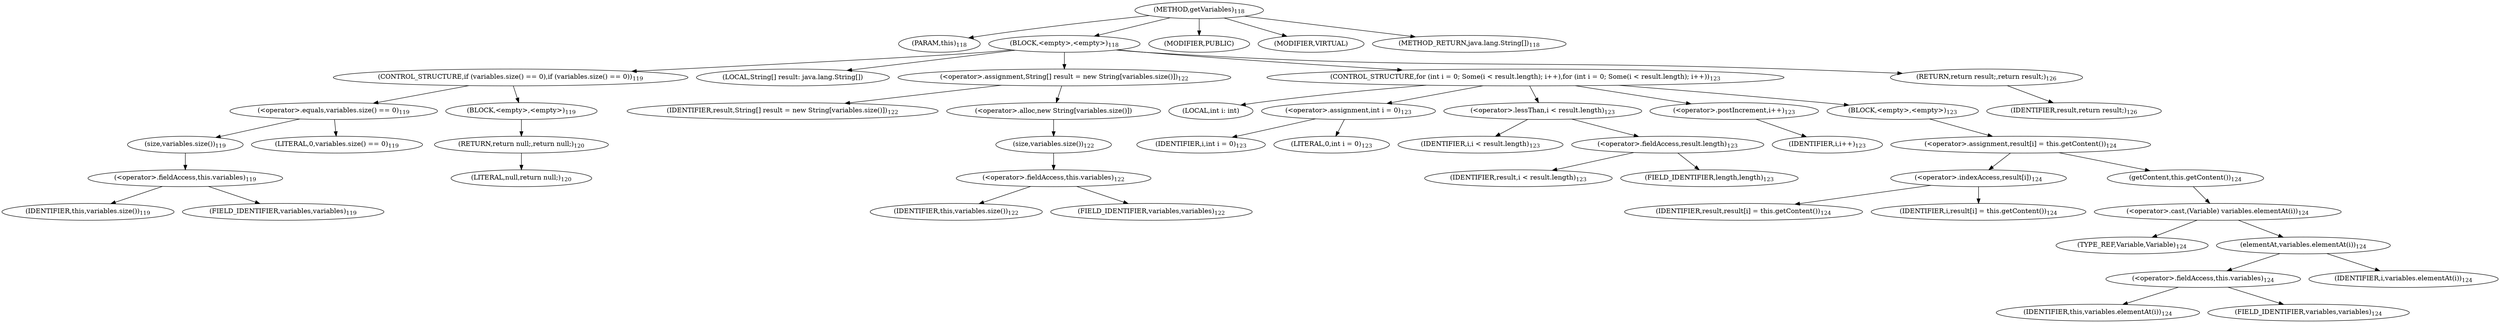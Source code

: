 digraph "getVariables" {  
"200" [label = <(METHOD,getVariables)<SUB>118</SUB>> ]
"201" [label = <(PARAM,this)<SUB>118</SUB>> ]
"202" [label = <(BLOCK,&lt;empty&gt;,&lt;empty&gt;)<SUB>118</SUB>> ]
"203" [label = <(CONTROL_STRUCTURE,if (variables.size() == 0),if (variables.size() == 0))<SUB>119</SUB>> ]
"204" [label = <(&lt;operator&gt;.equals,variables.size() == 0)<SUB>119</SUB>> ]
"205" [label = <(size,variables.size())<SUB>119</SUB>> ]
"206" [label = <(&lt;operator&gt;.fieldAccess,this.variables)<SUB>119</SUB>> ]
"207" [label = <(IDENTIFIER,this,variables.size())<SUB>119</SUB>> ]
"208" [label = <(FIELD_IDENTIFIER,variables,variables)<SUB>119</SUB>> ]
"209" [label = <(LITERAL,0,variables.size() == 0)<SUB>119</SUB>> ]
"210" [label = <(BLOCK,&lt;empty&gt;,&lt;empty&gt;)<SUB>119</SUB>> ]
"211" [label = <(RETURN,return null;,return null;)<SUB>120</SUB>> ]
"212" [label = <(LITERAL,null,return null;)<SUB>120</SUB>> ]
"213" [label = <(LOCAL,String[] result: java.lang.String[])> ]
"214" [label = <(&lt;operator&gt;.assignment,String[] result = new String[variables.size()])<SUB>122</SUB>> ]
"215" [label = <(IDENTIFIER,result,String[] result = new String[variables.size()])<SUB>122</SUB>> ]
"216" [label = <(&lt;operator&gt;.alloc,new String[variables.size()])> ]
"217" [label = <(size,variables.size())<SUB>122</SUB>> ]
"218" [label = <(&lt;operator&gt;.fieldAccess,this.variables)<SUB>122</SUB>> ]
"219" [label = <(IDENTIFIER,this,variables.size())<SUB>122</SUB>> ]
"220" [label = <(FIELD_IDENTIFIER,variables,variables)<SUB>122</SUB>> ]
"221" [label = <(CONTROL_STRUCTURE,for (int i = 0; Some(i &lt; result.length); i++),for (int i = 0; Some(i &lt; result.length); i++))<SUB>123</SUB>> ]
"222" [label = <(LOCAL,int i: int)> ]
"223" [label = <(&lt;operator&gt;.assignment,int i = 0)<SUB>123</SUB>> ]
"224" [label = <(IDENTIFIER,i,int i = 0)<SUB>123</SUB>> ]
"225" [label = <(LITERAL,0,int i = 0)<SUB>123</SUB>> ]
"226" [label = <(&lt;operator&gt;.lessThan,i &lt; result.length)<SUB>123</SUB>> ]
"227" [label = <(IDENTIFIER,i,i &lt; result.length)<SUB>123</SUB>> ]
"228" [label = <(&lt;operator&gt;.fieldAccess,result.length)<SUB>123</SUB>> ]
"229" [label = <(IDENTIFIER,result,i &lt; result.length)<SUB>123</SUB>> ]
"230" [label = <(FIELD_IDENTIFIER,length,length)<SUB>123</SUB>> ]
"231" [label = <(&lt;operator&gt;.postIncrement,i++)<SUB>123</SUB>> ]
"232" [label = <(IDENTIFIER,i,i++)<SUB>123</SUB>> ]
"233" [label = <(BLOCK,&lt;empty&gt;,&lt;empty&gt;)<SUB>123</SUB>> ]
"234" [label = <(&lt;operator&gt;.assignment,result[i] = this.getContent())<SUB>124</SUB>> ]
"235" [label = <(&lt;operator&gt;.indexAccess,result[i])<SUB>124</SUB>> ]
"236" [label = <(IDENTIFIER,result,result[i] = this.getContent())<SUB>124</SUB>> ]
"237" [label = <(IDENTIFIER,i,result[i] = this.getContent())<SUB>124</SUB>> ]
"238" [label = <(getContent,this.getContent())<SUB>124</SUB>> ]
"239" [label = <(&lt;operator&gt;.cast,(Variable) variables.elementAt(i))<SUB>124</SUB>> ]
"240" [label = <(TYPE_REF,Variable,Variable)<SUB>124</SUB>> ]
"241" [label = <(elementAt,variables.elementAt(i))<SUB>124</SUB>> ]
"242" [label = <(&lt;operator&gt;.fieldAccess,this.variables)<SUB>124</SUB>> ]
"243" [label = <(IDENTIFIER,this,variables.elementAt(i))<SUB>124</SUB>> ]
"244" [label = <(FIELD_IDENTIFIER,variables,variables)<SUB>124</SUB>> ]
"245" [label = <(IDENTIFIER,i,variables.elementAt(i))<SUB>124</SUB>> ]
"246" [label = <(RETURN,return result;,return result;)<SUB>126</SUB>> ]
"247" [label = <(IDENTIFIER,result,return result;)<SUB>126</SUB>> ]
"248" [label = <(MODIFIER,PUBLIC)> ]
"249" [label = <(MODIFIER,VIRTUAL)> ]
"250" [label = <(METHOD_RETURN,java.lang.String[])<SUB>118</SUB>> ]
  "200" -> "201" 
  "200" -> "202" 
  "200" -> "248" 
  "200" -> "249" 
  "200" -> "250" 
  "202" -> "203" 
  "202" -> "213" 
  "202" -> "214" 
  "202" -> "221" 
  "202" -> "246" 
  "203" -> "204" 
  "203" -> "210" 
  "204" -> "205" 
  "204" -> "209" 
  "205" -> "206" 
  "206" -> "207" 
  "206" -> "208" 
  "210" -> "211" 
  "211" -> "212" 
  "214" -> "215" 
  "214" -> "216" 
  "216" -> "217" 
  "217" -> "218" 
  "218" -> "219" 
  "218" -> "220" 
  "221" -> "222" 
  "221" -> "223" 
  "221" -> "226" 
  "221" -> "231" 
  "221" -> "233" 
  "223" -> "224" 
  "223" -> "225" 
  "226" -> "227" 
  "226" -> "228" 
  "228" -> "229" 
  "228" -> "230" 
  "231" -> "232" 
  "233" -> "234" 
  "234" -> "235" 
  "234" -> "238" 
  "235" -> "236" 
  "235" -> "237" 
  "238" -> "239" 
  "239" -> "240" 
  "239" -> "241" 
  "241" -> "242" 
  "241" -> "245" 
  "242" -> "243" 
  "242" -> "244" 
  "246" -> "247" 
}
